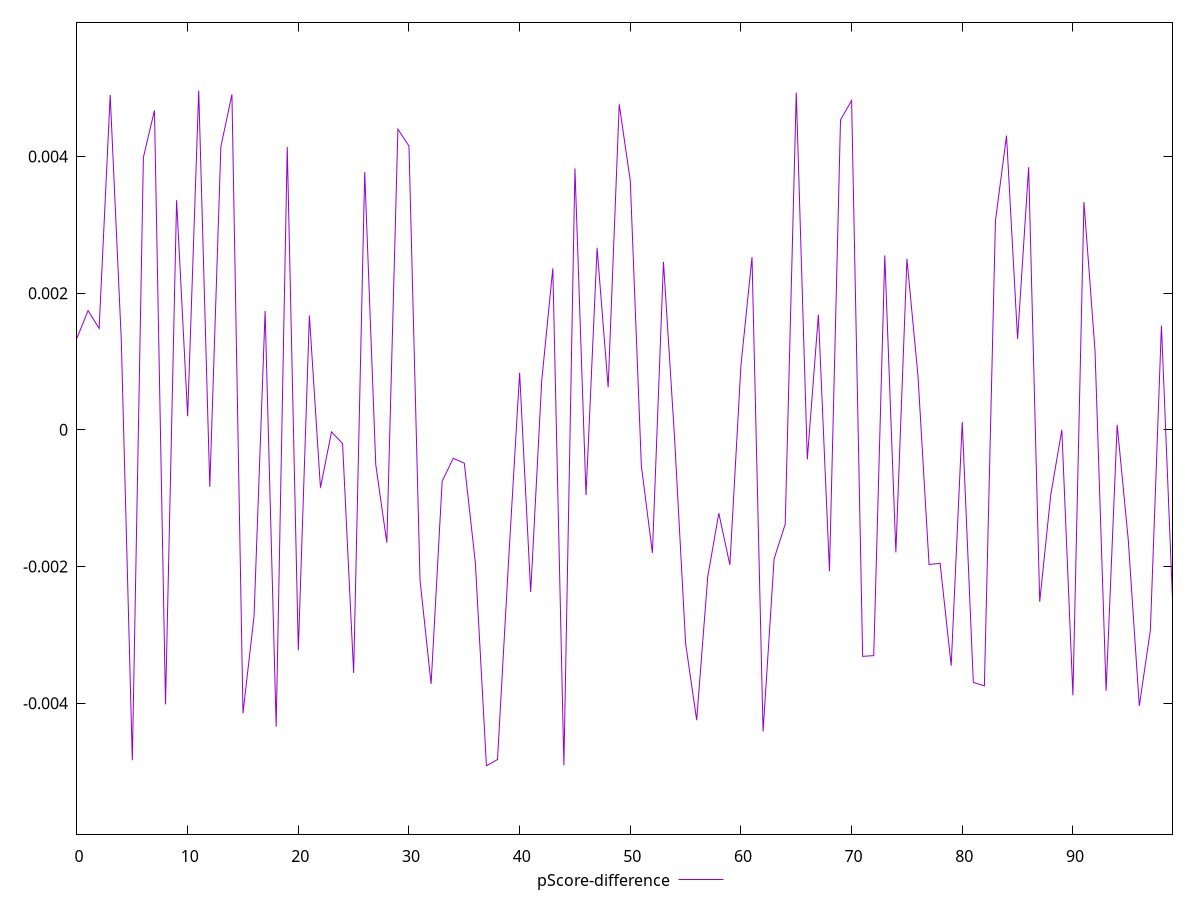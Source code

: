 reset

$pScoreDifference <<EOF
0 0.0013429778383391988
1 0.0017446834040918402
2 0.001483981583777938
3 0.004899211142380178
4 0.0013213106733522828
5 -0.004835739366399805
6 0.003987114891189525
7 0.004674390849772836
8 -0.004016728919703616
9 0.0033610178002921876
10 0.0001995312792766324
11 0.004963201473599632
12 -0.0008350990880047204
13 0.004141622420389179
14 0.004907234927753912
15 -0.004146977103901328
16 -0.002726211811240886
17 0.0017390546268811202
18 -0.0043439830466104334
19 0.004140366720192801
20 -0.0032268959810849984
21 0.0016731032050369965
22 -0.0008475274815911149
23 -0.000030575945818234196
24 -0.00020070206374600552
25 -0.0035586159999771994
26 0.003772018871184779
27 -0.0005126738754730464
28 -0.001651685648919432
29 0.004398929331997148
30 0.004152216146058874
31 -0.002202567722165316
32 -0.003718288787402213
33 -0.000752606649057963
34 -0.00041726183053353294
35 -0.0004883269625489128
36 -0.0019439628673219023
37 -0.004916485043779284
38 -0.004824690861970127
39 -0.001921935513527484
40 0.000835057068012679
41 -0.0023739706698494567
42 0.0007222701553540878
43 0.002362712869289685
44 -0.004908372064558408
45 0.0038248783328194147
46 -0.0009553941217365081
47 0.002659156980092947
48 0.0006214255496536092
49 0.004763046717943142
50 0.003643984599824235
51 -0.0005225383267592476
52 -0.001800988292136263
53 0.0024570216287478353
54 -0.00011407497039744863
55 -0.0031272923975358413
56 -0.004248861431463691
57 -0.0021513675857005587
58 -0.0012209576395270094
59 -0.0019765479413726417
60 0.0009396999103955528
61 0.0025255835615620725
62 -0.00441501016605883
63 -0.0018856131548397048
64 -0.001382092036350313
65 0.0049349397357522085
66 -0.0004318026271128983
67 0.001684995754844043
68 -0.002068020617151556
69 0.004535099886331606
70 0.004818044342066008
71 -0.0033151756649045794
72 -0.003304708705616055
73 0.0025518119934326844
74 -0.001794587632846678
75 0.002500644710678235
76 0.0007887259541848879
77 -0.001970601790629356
78 -0.001954219710165739
79 -0.0034504342486654793
80 0.00011311394002999631
81 -0.0036965133950241924
82 -0.003746766893982012
83 0.0030557900127167192
84 0.0043050403065881815
85 0.0013299167912387277
86 0.003841387855831102
87 -0.0025151851721637586
88 -0.000949538527322269
89 -5.599355361596281e-7
90 -0.003885669423058291
91 0.0033327235505866692
92 0.001152694716780922
93 -0.003818461461469469
94 0.00007223031479042241
95 -0.0016053164778092044
96 -0.004040697845861363
97 -0.0029343296087474824
98 0.0015270537321884214
99 -0.002476721939450699
EOF

set key outside below
set xrange [0:99]
set yrange [-0.005916485043779284:0.005963201473599632]
set trange [-0.005916485043779284:0.005963201473599632]
set terminal svg size 640, 500 enhanced background rgb 'white'
set output "reports/report_00027_2021-02-24T12-40-31.850Z/speed-index/samples/music/pScore-difference/values.svg"

plot $pScoreDifference title "pScore-difference" with line

reset
